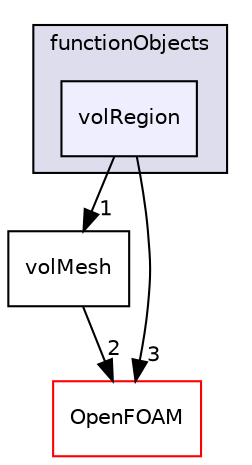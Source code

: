 digraph "src/finiteVolume/functionObjects/volRegion" {
  bgcolor=transparent;
  compound=true
  node [ fontsize="10", fontname="Helvetica"];
  edge [ labelfontsize="10", labelfontname="Helvetica"];
  subgraph clusterdir_931437ade13f2dce9ec0e9d87e341976 {
    graph [ bgcolor="#ddddee", pencolor="black", label="functionObjects" fontname="Helvetica", fontsize="10", URL="dir_931437ade13f2dce9ec0e9d87e341976.html"]
  dir_280faca0f6d26e70745f1e1dc119a236 [shape=box, label="volRegion", style="filled", fillcolor="#eeeeff", pencolor="black", URL="dir_280faca0f6d26e70745f1e1dc119a236.html"];
  }
  dir_1a4209badf8dc5d7c181708103efea60 [shape=box label="volMesh" URL="dir_1a4209badf8dc5d7c181708103efea60.html"];
  dir_c5473ff19b20e6ec4dfe5c310b3778a8 [shape=box label="OpenFOAM" color="red" URL="dir_c5473ff19b20e6ec4dfe5c310b3778a8.html"];
  dir_280faca0f6d26e70745f1e1dc119a236->dir_1a4209badf8dc5d7c181708103efea60 [headlabel="1", labeldistance=1.5 headhref="dir_001088_001243.html"];
  dir_280faca0f6d26e70745f1e1dc119a236->dir_c5473ff19b20e6ec4dfe5c310b3778a8 [headlabel="3", labeldistance=1.5 headhref="dir_001088_001929.html"];
  dir_1a4209badf8dc5d7c181708103efea60->dir_c5473ff19b20e6ec4dfe5c310b3778a8 [headlabel="2", labeldistance=1.5 headhref="dir_001243_001929.html"];
}
